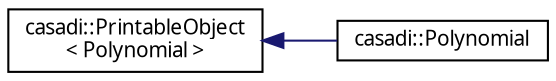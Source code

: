 digraph "Graphical Class Hierarchy"
{
  edge [fontname="FreeSans.ttf",fontsize="10",labelfontname="FreeSans.ttf",labelfontsize="10"];
  node [fontname="FreeSans.ttf",fontsize="10",shape=record];
  rankdir="LR";
  Node1 [label="casadi::PrintableObject\l\< Polynomial \>",height=0.2,width=0.4,color="black", fillcolor="white", style="filled",URL="$d5/d18/classcasadi_1_1PrintableObject.html"];
  Node1 -> Node2 [dir="back",color="midnightblue",fontsize="10",style="solid",fontname="FreeSans.ttf"];
  Node2 [label="casadi::Polynomial",height=0.2,width=0.4,color="black", fillcolor="white", style="filled",URL="$de/d61/classcasadi_1_1Polynomial.html",tooltip="Helper class for differentiating and integrating polynomials. "];
}
